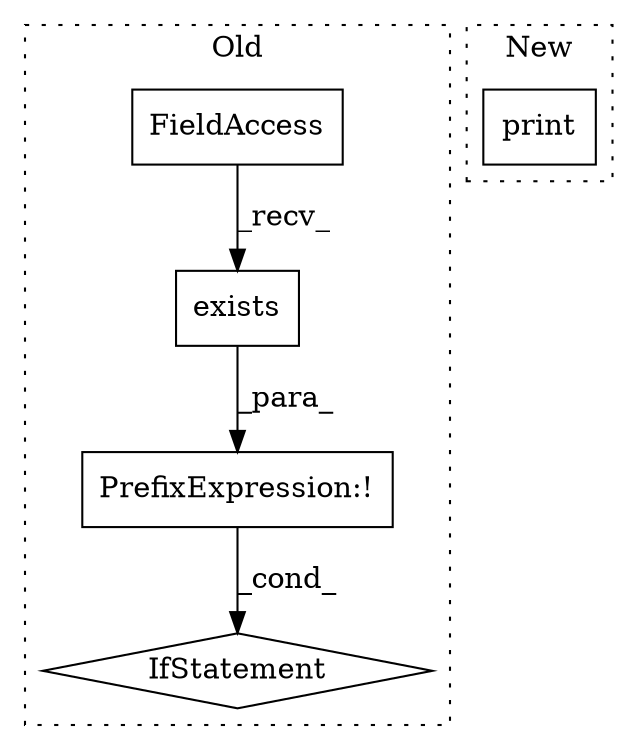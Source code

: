 digraph G {
subgraph cluster0 {
1 [label="exists" a="32" s="4524,4549" l="7,1" shape="box"];
3 [label="FieldAccess" a="22" s="4516" l="7" shape="box"];
4 [label="IfStatement" a="25" s="4511,4550" l="4,2" shape="diamond"];
5 [label="PrefixExpression:!" a="38" s="4515" l="1" shape="box"];
label = "Old";
style="dotted";
}
subgraph cluster1 {
2 [label="print" a="32" s="4352,4397" l="6,1" shape="box"];
label = "New";
style="dotted";
}
1 -> 5 [label="_para_"];
3 -> 1 [label="_recv_"];
5 -> 4 [label="_cond_"];
}